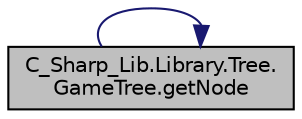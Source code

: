 digraph "C_Sharp_Lib.Library.Tree.GameTree.getNode"
{
 // LATEX_PDF_SIZE
  edge [fontname="Helvetica",fontsize="10",labelfontname="Helvetica",labelfontsize="10"];
  node [fontname="Helvetica",fontsize="10",shape=record];
  rankdir="LR";
  Node1 [label="C_Sharp_Lib.Library.Tree.\lGameTree.getNode",height=0.2,width=0.4,color="black", fillcolor="grey75", style="filled", fontcolor="black",tooltip="Finds node in tree based on its ID"];
  Node1 -> Node1 [color="midnightblue",fontsize="10",style="solid",fontname="Helvetica"];
}

